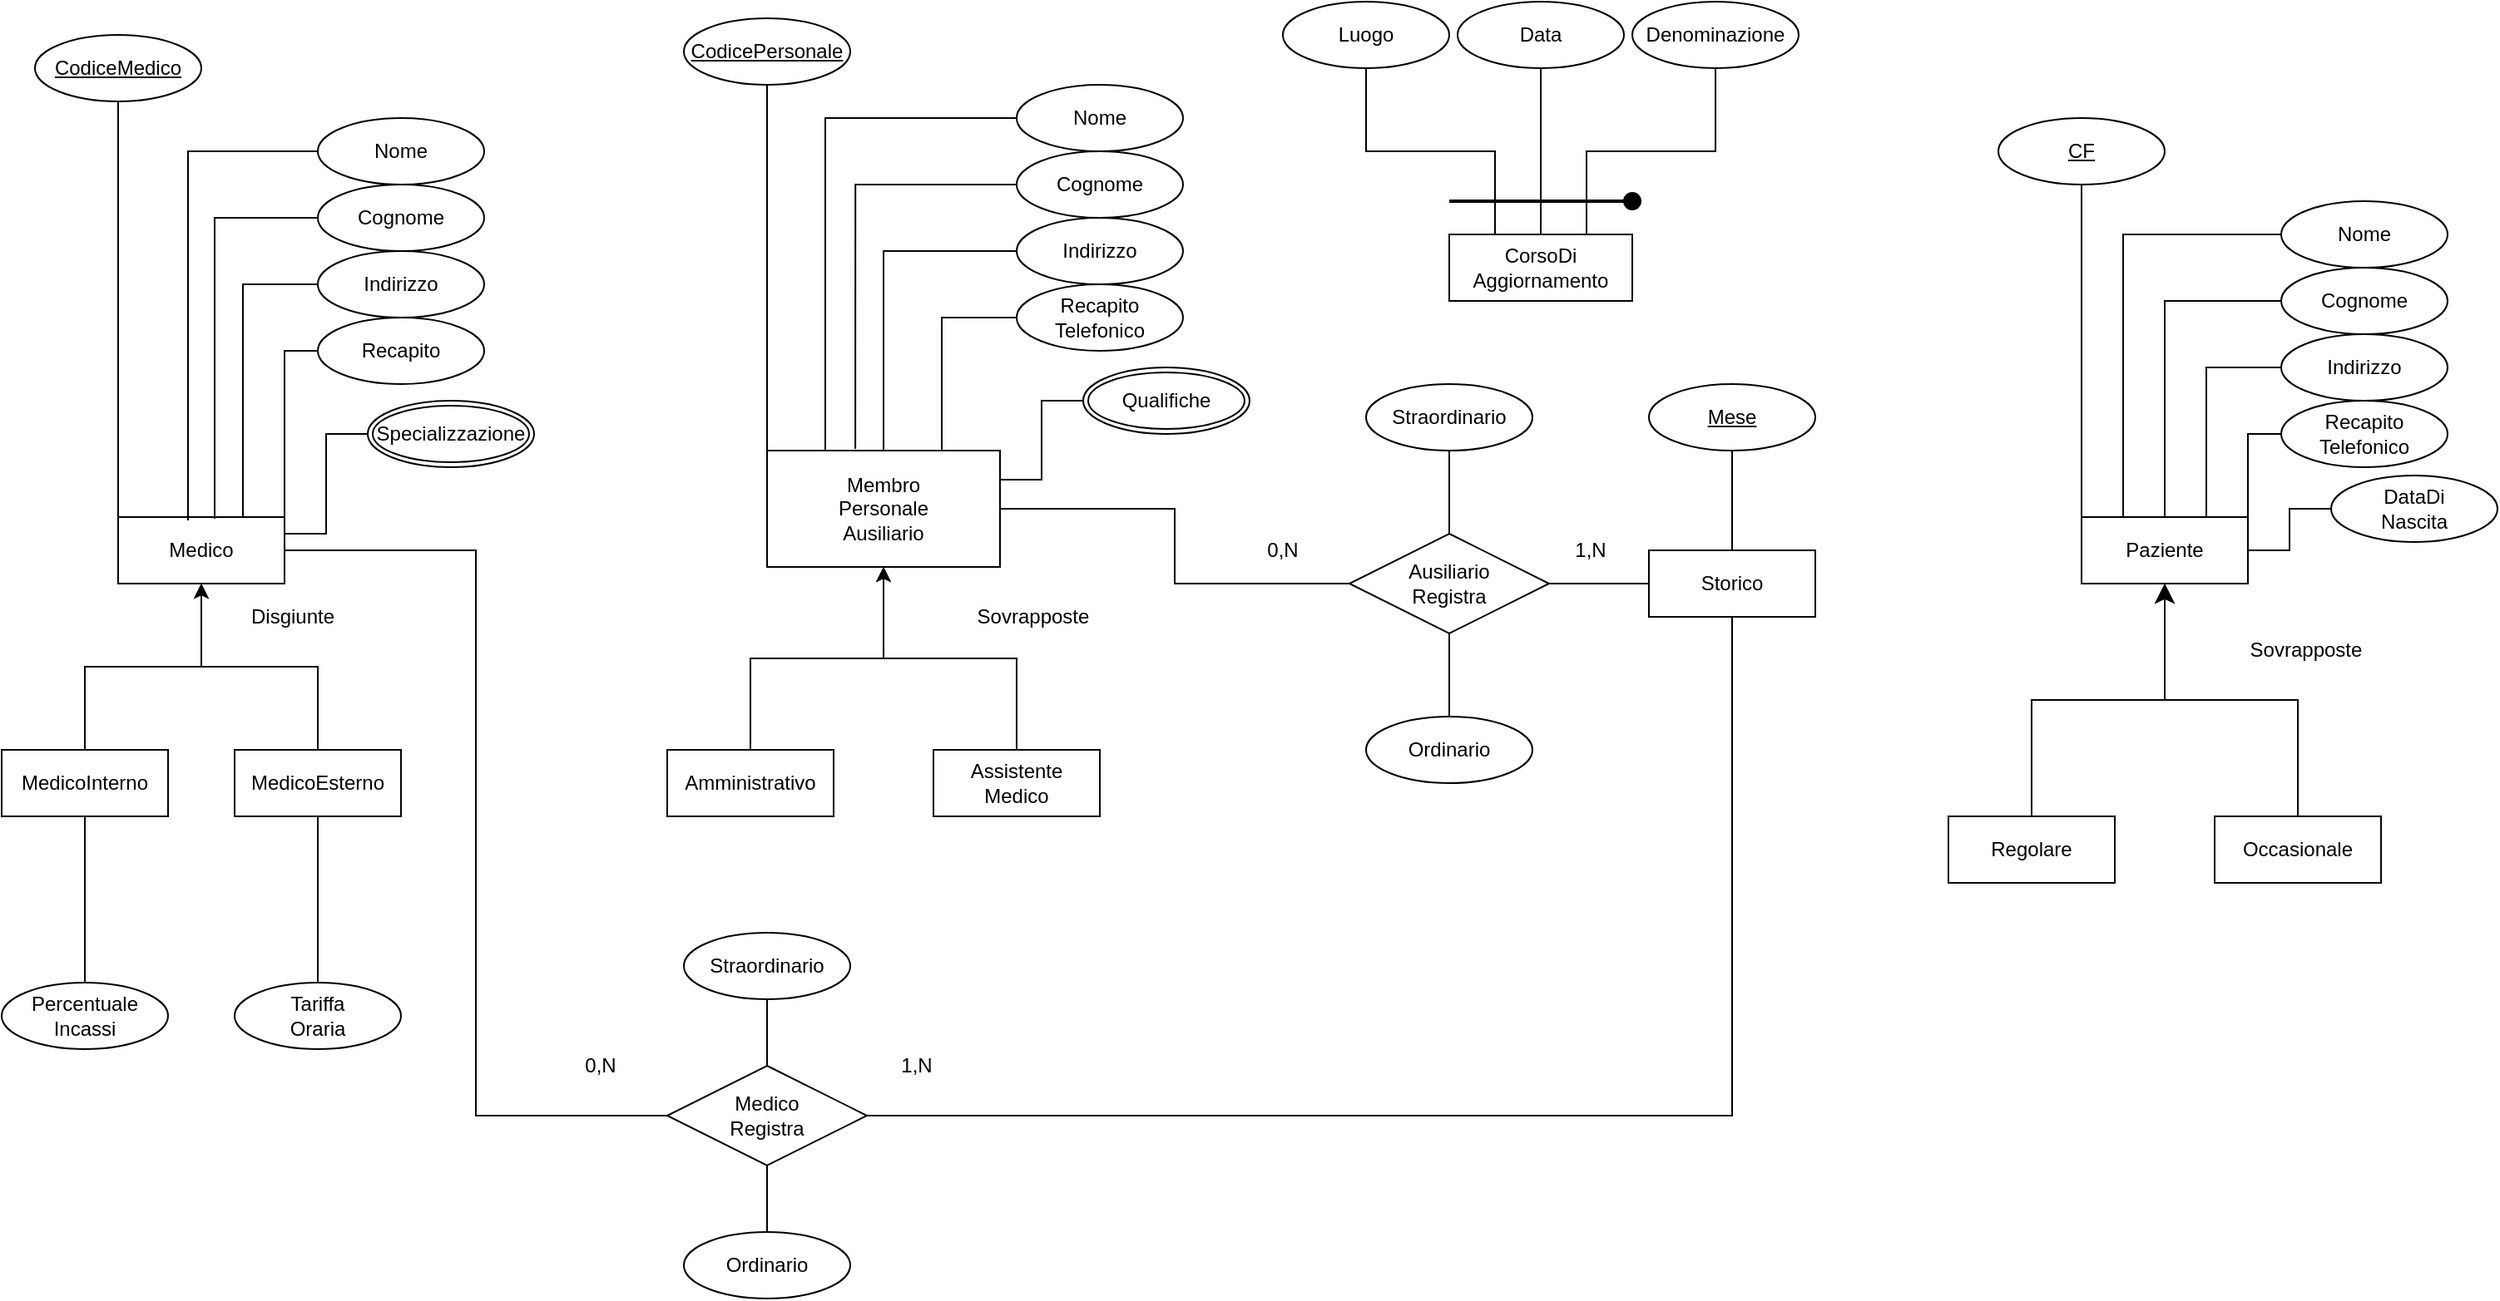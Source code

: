 <mxfile version="13.10.4" type="device"><diagram id="iQbOVw5mpR1NJPM7rXMM" name="Page-1"><mxGraphModel dx="1422" dy="794" grid="1" gridSize="10" guides="1" tooltips="1" connect="1" arrows="1" fold="1" page="1" pageScale="1" pageWidth="9000" pageHeight="9000" math="0" shadow="0"><root><mxCell id="0"/><mxCell id="1" parent="0"/><mxCell id="T-UDmz3nCFbrsfJcaqEQ-1" value="Medico" style="whiteSpace=wrap;html=1;align=center;" vertex="1" parent="1"><mxGeometry x="80" y="340" width="100" height="40" as="geometry"/></mxCell><mxCell id="T-UDmz3nCFbrsfJcaqEQ-11" style="edgeStyle=orthogonalEdgeStyle;rounded=0;orthogonalLoop=1;jettySize=auto;html=1;entryX=0.42;entryY=0.05;entryDx=0;entryDy=0;entryPerimeter=0;endArrow=none;endFill=0;" edge="1" parent="1" source="T-UDmz3nCFbrsfJcaqEQ-6" target="T-UDmz3nCFbrsfJcaqEQ-1"><mxGeometry relative="1" as="geometry"/></mxCell><mxCell id="T-UDmz3nCFbrsfJcaqEQ-6" value="Nome&lt;br&gt;" style="ellipse;whiteSpace=wrap;html=1;align=center;" vertex="1" parent="1"><mxGeometry x="200" y="100" width="100" height="40" as="geometry"/></mxCell><mxCell id="T-UDmz3nCFbrsfJcaqEQ-12" style="edgeStyle=orthogonalEdgeStyle;rounded=0;orthogonalLoop=1;jettySize=auto;html=1;entryX=0.58;entryY=0.025;entryDx=0;entryDy=0;entryPerimeter=0;endArrow=none;endFill=0;" edge="1" parent="1" source="T-UDmz3nCFbrsfJcaqEQ-7" target="T-UDmz3nCFbrsfJcaqEQ-1"><mxGeometry relative="1" as="geometry"/></mxCell><mxCell id="T-UDmz3nCFbrsfJcaqEQ-7" value="Cognome" style="ellipse;whiteSpace=wrap;html=1;align=center;" vertex="1" parent="1"><mxGeometry x="200" y="140" width="100" height="40" as="geometry"/></mxCell><mxCell id="T-UDmz3nCFbrsfJcaqEQ-13" style="edgeStyle=orthogonalEdgeStyle;rounded=0;orthogonalLoop=1;jettySize=auto;html=1;entryX=0.75;entryY=0;entryDx=0;entryDy=0;endArrow=none;endFill=0;" edge="1" parent="1" source="T-UDmz3nCFbrsfJcaqEQ-8" target="T-UDmz3nCFbrsfJcaqEQ-1"><mxGeometry relative="1" as="geometry"/></mxCell><mxCell id="T-UDmz3nCFbrsfJcaqEQ-8" value="Indirizzo" style="ellipse;whiteSpace=wrap;html=1;align=center;" vertex="1" parent="1"><mxGeometry x="200" y="180" width="100" height="40" as="geometry"/></mxCell><mxCell id="T-UDmz3nCFbrsfJcaqEQ-14" style="edgeStyle=orthogonalEdgeStyle;rounded=0;orthogonalLoop=1;jettySize=auto;html=1;entryX=1;entryY=0;entryDx=0;entryDy=0;endArrow=none;endFill=0;" edge="1" parent="1" source="T-UDmz3nCFbrsfJcaqEQ-10" target="T-UDmz3nCFbrsfJcaqEQ-1"><mxGeometry relative="1" as="geometry"/></mxCell><mxCell id="T-UDmz3nCFbrsfJcaqEQ-10" value="Recapito" style="ellipse;whiteSpace=wrap;html=1;align=center;" vertex="1" parent="1"><mxGeometry x="200" y="220" width="100" height="40" as="geometry"/></mxCell><mxCell id="T-UDmz3nCFbrsfJcaqEQ-19" style="edgeStyle=orthogonalEdgeStyle;rounded=0;orthogonalLoop=1;jettySize=auto;html=1;entryX=0;entryY=0;entryDx=0;entryDy=0;endArrow=none;endFill=0;" edge="1" parent="1" source="T-UDmz3nCFbrsfJcaqEQ-15" target="T-UDmz3nCFbrsfJcaqEQ-1"><mxGeometry relative="1" as="geometry"/></mxCell><mxCell id="T-UDmz3nCFbrsfJcaqEQ-15" value="CodiceMedico" style="ellipse;whiteSpace=wrap;html=1;align=center;fontStyle=4;" vertex="1" parent="1"><mxGeometry x="30" y="50" width="100" height="40" as="geometry"/></mxCell><mxCell id="T-UDmz3nCFbrsfJcaqEQ-22" style="edgeStyle=orthogonalEdgeStyle;rounded=0;orthogonalLoop=1;jettySize=auto;html=1;endArrow=classic;endFill=1;endSize=6;" edge="1" parent="1" source="T-UDmz3nCFbrsfJcaqEQ-20" target="T-UDmz3nCFbrsfJcaqEQ-1"><mxGeometry relative="1" as="geometry"/></mxCell><mxCell id="T-UDmz3nCFbrsfJcaqEQ-20" value="MedicoInterno" style="whiteSpace=wrap;html=1;align=center;" vertex="1" parent="1"><mxGeometry x="10" y="480" width="100" height="40" as="geometry"/></mxCell><mxCell id="T-UDmz3nCFbrsfJcaqEQ-25" style="edgeStyle=orthogonalEdgeStyle;rounded=0;orthogonalLoop=1;jettySize=auto;html=1;endArrow=classic;endFill=1;endSize=6;" edge="1" parent="1" source="T-UDmz3nCFbrsfJcaqEQ-21" target="T-UDmz3nCFbrsfJcaqEQ-1"><mxGeometry relative="1" as="geometry"/></mxCell><mxCell id="T-UDmz3nCFbrsfJcaqEQ-21" value="MedicoEsterno" style="whiteSpace=wrap;html=1;align=center;" vertex="1" parent="1"><mxGeometry x="150" y="480" width="100" height="40" as="geometry"/></mxCell><mxCell id="T-UDmz3nCFbrsfJcaqEQ-29" style="edgeStyle=orthogonalEdgeStyle;rounded=0;orthogonalLoop=1;jettySize=auto;html=1;entryX=0.5;entryY=1;entryDx=0;entryDy=0;endArrow=none;endFill=0;" edge="1" parent="1" source="T-UDmz3nCFbrsfJcaqEQ-26" target="T-UDmz3nCFbrsfJcaqEQ-20"><mxGeometry relative="1" as="geometry"/></mxCell><mxCell id="T-UDmz3nCFbrsfJcaqEQ-26" value="Percentuale&lt;br&gt;Incassi" style="ellipse;whiteSpace=wrap;html=1;align=center;" vertex="1" parent="1"><mxGeometry x="10" y="620" width="100" height="40" as="geometry"/></mxCell><mxCell id="T-UDmz3nCFbrsfJcaqEQ-30" style="edgeStyle=orthogonalEdgeStyle;rounded=0;orthogonalLoop=1;jettySize=auto;html=1;entryX=0.5;entryY=1;entryDx=0;entryDy=0;endArrow=none;endFill=0;" edge="1" parent="1" source="T-UDmz3nCFbrsfJcaqEQ-28" target="T-UDmz3nCFbrsfJcaqEQ-21"><mxGeometry relative="1" as="geometry"/></mxCell><mxCell id="T-UDmz3nCFbrsfJcaqEQ-28" value="Tariffa&lt;br&gt;Oraria" style="ellipse;whiteSpace=wrap;html=1;align=center;" vertex="1" parent="1"><mxGeometry x="150" y="620" width="100" height="40" as="geometry"/></mxCell><mxCell id="T-UDmz3nCFbrsfJcaqEQ-33" style="edgeStyle=orthogonalEdgeStyle;rounded=0;orthogonalLoop=1;jettySize=auto;html=1;entryX=1;entryY=0.25;entryDx=0;entryDy=0;endArrow=none;endFill=0;" edge="1" parent="1" source="T-UDmz3nCFbrsfJcaqEQ-31" target="T-UDmz3nCFbrsfJcaqEQ-1"><mxGeometry relative="1" as="geometry"/></mxCell><mxCell id="T-UDmz3nCFbrsfJcaqEQ-31" value="Specializzazione" style="ellipse;shape=doubleEllipse;margin=3;whiteSpace=wrap;html=1;align=center;" vertex="1" parent="1"><mxGeometry x="230" y="270" width="100" height="40" as="geometry"/></mxCell><mxCell id="T-UDmz3nCFbrsfJcaqEQ-34" value="Membro&lt;br&gt;Personale&lt;br&gt;Ausiliario" style="whiteSpace=wrap;html=1;align=center;" vertex="1" parent="1"><mxGeometry x="470" y="300" width="140" height="70" as="geometry"/></mxCell><mxCell id="T-UDmz3nCFbrsfJcaqEQ-41" style="edgeStyle=orthogonalEdgeStyle;rounded=0;orthogonalLoop=1;jettySize=auto;html=1;entryX=0;entryY=0;entryDx=0;entryDy=0;endArrow=none;endFill=0;" edge="1" parent="1" source="T-UDmz3nCFbrsfJcaqEQ-35" target="T-UDmz3nCFbrsfJcaqEQ-34"><mxGeometry relative="1" as="geometry"/></mxCell><mxCell id="T-UDmz3nCFbrsfJcaqEQ-35" value="CodicePersonale" style="ellipse;whiteSpace=wrap;html=1;align=center;fontStyle=4;" vertex="1" parent="1"><mxGeometry x="420" y="40" width="100" height="40" as="geometry"/></mxCell><mxCell id="T-UDmz3nCFbrsfJcaqEQ-45" style="edgeStyle=orthogonalEdgeStyle;rounded=0;orthogonalLoop=1;jettySize=auto;html=1;entryX=0.25;entryY=0;entryDx=0;entryDy=0;endArrow=none;endFill=0;" edge="1" parent="1" source="T-UDmz3nCFbrsfJcaqEQ-36" target="T-UDmz3nCFbrsfJcaqEQ-34"><mxGeometry relative="1" as="geometry"/></mxCell><mxCell id="T-UDmz3nCFbrsfJcaqEQ-36" value="Nome" style="ellipse;whiteSpace=wrap;html=1;align=center;" vertex="1" parent="1"><mxGeometry x="620" y="80" width="100" height="40" as="geometry"/></mxCell><mxCell id="T-UDmz3nCFbrsfJcaqEQ-69" style="edgeStyle=orthogonalEdgeStyle;rounded=0;orthogonalLoop=1;jettySize=auto;html=1;entryX=0.379;entryY=-0.014;entryDx=0;entryDy=0;entryPerimeter=0;startSize=9;endArrow=none;endFill=0;endSize=9;strokeWidth=1;" edge="1" parent="1" source="T-UDmz3nCFbrsfJcaqEQ-37" target="T-UDmz3nCFbrsfJcaqEQ-34"><mxGeometry relative="1" as="geometry"/></mxCell><mxCell id="T-UDmz3nCFbrsfJcaqEQ-37" value="Cognome" style="ellipse;whiteSpace=wrap;html=1;align=center;" vertex="1" parent="1"><mxGeometry x="620" y="120" width="100" height="40" as="geometry"/></mxCell><mxCell id="T-UDmz3nCFbrsfJcaqEQ-44" style="edgeStyle=orthogonalEdgeStyle;rounded=0;orthogonalLoop=1;jettySize=auto;html=1;entryX=0.5;entryY=0;entryDx=0;entryDy=0;endArrow=none;endFill=0;" edge="1" parent="1" source="T-UDmz3nCFbrsfJcaqEQ-38" target="T-UDmz3nCFbrsfJcaqEQ-34"><mxGeometry relative="1" as="geometry"/></mxCell><mxCell id="T-UDmz3nCFbrsfJcaqEQ-38" value="Indirizzo" style="ellipse;whiteSpace=wrap;html=1;align=center;" vertex="1" parent="1"><mxGeometry x="620" y="160" width="100" height="40" as="geometry"/></mxCell><mxCell id="T-UDmz3nCFbrsfJcaqEQ-46" style="edgeStyle=orthogonalEdgeStyle;rounded=0;orthogonalLoop=1;jettySize=auto;html=1;entryX=0.75;entryY=0;entryDx=0;entryDy=0;endArrow=none;endFill=0;" edge="1" parent="1" source="T-UDmz3nCFbrsfJcaqEQ-39" target="T-UDmz3nCFbrsfJcaqEQ-34"><mxGeometry relative="1" as="geometry"/></mxCell><mxCell id="T-UDmz3nCFbrsfJcaqEQ-39" value="Recapito&lt;br&gt;Telefonico" style="ellipse;whiteSpace=wrap;html=1;align=center;" vertex="1" parent="1"><mxGeometry x="620" y="200" width="100" height="40" as="geometry"/></mxCell><mxCell id="T-UDmz3nCFbrsfJcaqEQ-47" style="edgeStyle=orthogonalEdgeStyle;rounded=0;orthogonalLoop=1;jettySize=auto;html=1;entryX=1;entryY=0.25;entryDx=0;entryDy=0;endArrow=none;endFill=0;" edge="1" parent="1" source="T-UDmz3nCFbrsfJcaqEQ-40" target="T-UDmz3nCFbrsfJcaqEQ-34"><mxGeometry relative="1" as="geometry"/></mxCell><mxCell id="T-UDmz3nCFbrsfJcaqEQ-40" value="Qualifiche" style="ellipse;shape=doubleEllipse;margin=3;whiteSpace=wrap;html=1;align=center;" vertex="1" parent="1"><mxGeometry x="660" y="250" width="100" height="40" as="geometry"/></mxCell><mxCell id="T-UDmz3nCFbrsfJcaqEQ-50" style="edgeStyle=orthogonalEdgeStyle;rounded=0;orthogonalLoop=1;jettySize=auto;html=1;entryX=0.5;entryY=1;entryDx=0;entryDy=0;" edge="1" parent="1" source="T-UDmz3nCFbrsfJcaqEQ-48" target="T-UDmz3nCFbrsfJcaqEQ-34"><mxGeometry relative="1" as="geometry"/></mxCell><mxCell id="T-UDmz3nCFbrsfJcaqEQ-48" value="Amministrativo" style="whiteSpace=wrap;html=1;align=center;" vertex="1" parent="1"><mxGeometry x="410" y="480" width="100" height="40" as="geometry"/></mxCell><mxCell id="T-UDmz3nCFbrsfJcaqEQ-51" style="edgeStyle=orthogonalEdgeStyle;rounded=0;orthogonalLoop=1;jettySize=auto;html=1;" edge="1" parent="1" source="T-UDmz3nCFbrsfJcaqEQ-49" target="T-UDmz3nCFbrsfJcaqEQ-34"><mxGeometry relative="1" as="geometry"/></mxCell><mxCell id="T-UDmz3nCFbrsfJcaqEQ-49" value="Assistente&lt;br&gt;Medico" style="whiteSpace=wrap;html=1;align=center;" vertex="1" parent="1"><mxGeometry x="570" y="480" width="100" height="40" as="geometry"/></mxCell><mxCell id="T-UDmz3nCFbrsfJcaqEQ-55" value="Disgiunte" style="text;html=1;strokeColor=none;fillColor=none;align=center;verticalAlign=middle;whiteSpace=wrap;rounded=0;" vertex="1" parent="1"><mxGeometry x="150" y="390" width="70" height="20" as="geometry"/></mxCell><mxCell id="T-UDmz3nCFbrsfJcaqEQ-56" value="Sovrapposte" style="text;html=1;strokeColor=none;fillColor=none;align=center;verticalAlign=middle;whiteSpace=wrap;rounded=0;" vertex="1" parent="1"><mxGeometry x="580" y="390" width="100" height="20" as="geometry"/></mxCell><mxCell id="T-UDmz3nCFbrsfJcaqEQ-57" value="CorsoDi&lt;br&gt;Aggiornamento" style="whiteSpace=wrap;html=1;align=center;" vertex="1" parent="1"><mxGeometry x="880" y="170" width="110" height="40" as="geometry"/></mxCell><mxCell id="T-UDmz3nCFbrsfJcaqEQ-64" style="edgeStyle=orthogonalEdgeStyle;rounded=0;orthogonalLoop=1;jettySize=auto;html=1;entryX=0.25;entryY=0;entryDx=0;entryDy=0;startSize=9;endArrow=none;endFill=0;endSize=6;strokeWidth=1;" edge="1" parent="1" source="T-UDmz3nCFbrsfJcaqEQ-58" target="T-UDmz3nCFbrsfJcaqEQ-57"><mxGeometry relative="1" as="geometry"/></mxCell><mxCell id="T-UDmz3nCFbrsfJcaqEQ-58" value="Luogo" style="ellipse;whiteSpace=wrap;html=1;align=center;" vertex="1" parent="1"><mxGeometry x="780" y="30" width="100" height="40" as="geometry"/></mxCell><mxCell id="T-UDmz3nCFbrsfJcaqEQ-65" style="edgeStyle=orthogonalEdgeStyle;rounded=0;orthogonalLoop=1;jettySize=auto;html=1;entryX=0.5;entryY=0;entryDx=0;entryDy=0;startSize=9;endArrow=none;endFill=0;endSize=6;strokeWidth=1;" edge="1" parent="1" source="T-UDmz3nCFbrsfJcaqEQ-59" target="T-UDmz3nCFbrsfJcaqEQ-57"><mxGeometry relative="1" as="geometry"/></mxCell><mxCell id="T-UDmz3nCFbrsfJcaqEQ-59" value="Data" style="ellipse;whiteSpace=wrap;html=1;align=center;" vertex="1" parent="1"><mxGeometry x="885" y="30" width="100" height="40" as="geometry"/></mxCell><mxCell id="T-UDmz3nCFbrsfJcaqEQ-66" style="edgeStyle=orthogonalEdgeStyle;rounded=0;orthogonalLoop=1;jettySize=auto;html=1;entryX=0.75;entryY=0;entryDx=0;entryDy=0;startSize=9;endArrow=none;endFill=0;endSize=6;strokeWidth=1;" edge="1" parent="1" source="T-UDmz3nCFbrsfJcaqEQ-60" target="T-UDmz3nCFbrsfJcaqEQ-57"><mxGeometry relative="1" as="geometry"/></mxCell><mxCell id="T-UDmz3nCFbrsfJcaqEQ-60" value="Denominazione" style="ellipse;whiteSpace=wrap;html=1;align=center;" vertex="1" parent="1"><mxGeometry x="990" y="30" width="100" height="40" as="geometry"/></mxCell><mxCell id="T-UDmz3nCFbrsfJcaqEQ-67" value="" style="endArrow=oval;html=1;strokeWidth=2;endFill=1;endSize=9;" edge="1" parent="1"><mxGeometry width="50" height="50" relative="1" as="geometry"><mxPoint x="880" y="150" as="sourcePoint"/><mxPoint x="990" y="150" as="targetPoint"/></mxGeometry></mxCell><mxCell id="T-UDmz3nCFbrsfJcaqEQ-91" value="Storico" style="whiteSpace=wrap;html=1;align=center;" vertex="1" parent="1"><mxGeometry x="1000" y="360" width="100" height="40" as="geometry"/></mxCell><mxCell id="T-UDmz3nCFbrsfJcaqEQ-97" style="edgeStyle=orthogonalEdgeStyle;rounded=0;orthogonalLoop=1;jettySize=auto;html=1;startSize=9;endArrow=none;endFill=0;endSize=9;strokeWidth=1;" edge="1" parent="1" source="T-UDmz3nCFbrsfJcaqEQ-94" target="T-UDmz3nCFbrsfJcaqEQ-34"><mxGeometry relative="1" as="geometry"/></mxCell><mxCell id="T-UDmz3nCFbrsfJcaqEQ-98" style="edgeStyle=orthogonalEdgeStyle;rounded=0;orthogonalLoop=1;jettySize=auto;html=1;entryX=0;entryY=0.5;entryDx=0;entryDy=0;startSize=9;endArrow=none;endFill=0;endSize=9;strokeWidth=1;" edge="1" parent="1" source="T-UDmz3nCFbrsfJcaqEQ-94" target="T-UDmz3nCFbrsfJcaqEQ-91"><mxGeometry relative="1" as="geometry"/></mxCell><mxCell id="T-UDmz3nCFbrsfJcaqEQ-94" value="Ausiliario&lt;br&gt;Registra" style="shape=rhombus;perimeter=rhombusPerimeter;whiteSpace=wrap;html=1;align=center;" vertex="1" parent="1"><mxGeometry x="820" y="350" width="120" height="60" as="geometry"/></mxCell><mxCell id="T-UDmz3nCFbrsfJcaqEQ-96" style="edgeStyle=orthogonalEdgeStyle;rounded=0;orthogonalLoop=1;jettySize=auto;html=1;entryX=1;entryY=0.5;entryDx=0;entryDy=0;startSize=9;endArrow=none;endFill=0;endSize=9;strokeWidth=1;" edge="1" parent="1" source="T-UDmz3nCFbrsfJcaqEQ-95" target="T-UDmz3nCFbrsfJcaqEQ-1"><mxGeometry relative="1" as="geometry"/></mxCell><mxCell id="T-UDmz3nCFbrsfJcaqEQ-99" style="edgeStyle=orthogonalEdgeStyle;rounded=0;orthogonalLoop=1;jettySize=auto;html=1;entryX=0.5;entryY=1;entryDx=0;entryDy=0;startSize=9;endArrow=none;endFill=0;endSize=9;strokeWidth=1;" edge="1" parent="1" source="T-UDmz3nCFbrsfJcaqEQ-95" target="T-UDmz3nCFbrsfJcaqEQ-91"><mxGeometry relative="1" as="geometry"/></mxCell><mxCell id="T-UDmz3nCFbrsfJcaqEQ-95" value="Medico&lt;br&gt;Registra" style="shape=rhombus;perimeter=rhombusPerimeter;whiteSpace=wrap;html=1;align=center;" vertex="1" parent="1"><mxGeometry x="410" y="670" width="120" height="60" as="geometry"/></mxCell><mxCell id="T-UDmz3nCFbrsfJcaqEQ-109" style="edgeStyle=orthogonalEdgeStyle;rounded=0;orthogonalLoop=1;jettySize=auto;html=1;entryX=0.5;entryY=1;entryDx=0;entryDy=0;startSize=9;endArrow=none;endFill=0;endSize=9;strokeWidth=1;" edge="1" parent="1" source="T-UDmz3nCFbrsfJcaqEQ-101" target="T-UDmz3nCFbrsfJcaqEQ-94"><mxGeometry relative="1" as="geometry"/></mxCell><mxCell id="T-UDmz3nCFbrsfJcaqEQ-101" value="Ordinario" style="ellipse;whiteSpace=wrap;html=1;align=center;" vertex="1" parent="1"><mxGeometry x="830" y="460" width="100" height="40" as="geometry"/></mxCell><mxCell id="T-UDmz3nCFbrsfJcaqEQ-108" style="edgeStyle=orthogonalEdgeStyle;rounded=0;orthogonalLoop=1;jettySize=auto;html=1;entryX=0.5;entryY=0;entryDx=0;entryDy=0;startSize=9;endArrow=none;endFill=0;endSize=9;strokeWidth=1;" edge="1" parent="1" source="T-UDmz3nCFbrsfJcaqEQ-102" target="T-UDmz3nCFbrsfJcaqEQ-94"><mxGeometry relative="1" as="geometry"/></mxCell><mxCell id="T-UDmz3nCFbrsfJcaqEQ-102" value="Straordinario" style="ellipse;whiteSpace=wrap;html=1;align=center;" vertex="1" parent="1"><mxGeometry x="830" y="260" width="100" height="40" as="geometry"/></mxCell><mxCell id="T-UDmz3nCFbrsfJcaqEQ-107" style="edgeStyle=orthogonalEdgeStyle;rounded=0;orthogonalLoop=1;jettySize=auto;html=1;entryX=0.5;entryY=0;entryDx=0;entryDy=0;startSize=9;endArrow=none;endFill=0;endSize=9;strokeWidth=1;" edge="1" parent="1" source="T-UDmz3nCFbrsfJcaqEQ-103" target="T-UDmz3nCFbrsfJcaqEQ-95"><mxGeometry relative="1" as="geometry"/></mxCell><mxCell id="T-UDmz3nCFbrsfJcaqEQ-103" value="Straordinario" style="ellipse;whiteSpace=wrap;html=1;align=center;" vertex="1" parent="1"><mxGeometry x="420" y="590" width="100" height="40" as="geometry"/></mxCell><mxCell id="T-UDmz3nCFbrsfJcaqEQ-106" style="edgeStyle=orthogonalEdgeStyle;rounded=0;orthogonalLoop=1;jettySize=auto;html=1;entryX=0.5;entryY=1;entryDx=0;entryDy=0;startSize=9;endArrow=none;endFill=0;endSize=9;strokeWidth=1;" edge="1" parent="1" source="T-UDmz3nCFbrsfJcaqEQ-104" target="T-UDmz3nCFbrsfJcaqEQ-95"><mxGeometry relative="1" as="geometry"/></mxCell><mxCell id="T-UDmz3nCFbrsfJcaqEQ-104" value="Ordinario" style="ellipse;whiteSpace=wrap;html=1;align=center;" vertex="1" parent="1"><mxGeometry x="420" y="770" width="100" height="40" as="geometry"/></mxCell><mxCell id="T-UDmz3nCFbrsfJcaqEQ-115" style="edgeStyle=orthogonalEdgeStyle;rounded=0;orthogonalLoop=1;jettySize=auto;html=1;entryX=0.5;entryY=0;entryDx=0;entryDy=0;startSize=9;endArrow=none;endFill=0;endSize=9;strokeWidth=1;" edge="1" parent="1" source="T-UDmz3nCFbrsfJcaqEQ-114" target="T-UDmz3nCFbrsfJcaqEQ-91"><mxGeometry relative="1" as="geometry"/></mxCell><mxCell id="T-UDmz3nCFbrsfJcaqEQ-114" value="Mese" style="ellipse;whiteSpace=wrap;html=1;align=center;fontStyle=4;" vertex="1" parent="1"><mxGeometry x="1000" y="260" width="100" height="40" as="geometry"/></mxCell><mxCell id="T-UDmz3nCFbrsfJcaqEQ-116" value="0,N" style="text;html=1;strokeColor=none;fillColor=none;align=center;verticalAlign=middle;whiteSpace=wrap;rounded=0;" vertex="1" parent="1"><mxGeometry x="760" y="350" width="40" height="20" as="geometry"/></mxCell><mxCell id="T-UDmz3nCFbrsfJcaqEQ-117" value="1,N" style="text;html=1;strokeColor=none;fillColor=none;align=center;verticalAlign=middle;whiteSpace=wrap;rounded=0;" vertex="1" parent="1"><mxGeometry x="945" y="350" width="40" height="20" as="geometry"/></mxCell><mxCell id="T-UDmz3nCFbrsfJcaqEQ-118" value="1,N" style="text;html=1;strokeColor=none;fillColor=none;align=center;verticalAlign=middle;whiteSpace=wrap;rounded=0;" vertex="1" parent="1"><mxGeometry x="540" y="660" width="40" height="20" as="geometry"/></mxCell><mxCell id="T-UDmz3nCFbrsfJcaqEQ-119" value="0,N" style="text;html=1;strokeColor=none;fillColor=none;align=center;verticalAlign=middle;whiteSpace=wrap;rounded=0;" vertex="1" parent="1"><mxGeometry x="350" y="660" width="40" height="20" as="geometry"/></mxCell><mxCell id="T-UDmz3nCFbrsfJcaqEQ-120" value="Paziente" style="whiteSpace=wrap;html=1;align=center;" vertex="1" parent="1"><mxGeometry x="1260" y="340" width="100" height="40" as="geometry"/></mxCell><mxCell id="T-UDmz3nCFbrsfJcaqEQ-127" style="edgeStyle=orthogonalEdgeStyle;rounded=0;orthogonalLoop=1;jettySize=auto;html=1;entryX=0;entryY=0;entryDx=0;entryDy=0;startSize=9;endArrow=none;endFill=0;endSize=9;strokeWidth=1;" edge="1" parent="1" source="T-UDmz3nCFbrsfJcaqEQ-121" target="T-UDmz3nCFbrsfJcaqEQ-120"><mxGeometry relative="1" as="geometry"/></mxCell><mxCell id="T-UDmz3nCFbrsfJcaqEQ-121" value="CF" style="ellipse;whiteSpace=wrap;html=1;align=center;fontStyle=4;" vertex="1" parent="1"><mxGeometry x="1210" y="100" width="100" height="40" as="geometry"/></mxCell><mxCell id="T-UDmz3nCFbrsfJcaqEQ-132" style="edgeStyle=orthogonalEdgeStyle;rounded=0;orthogonalLoop=1;jettySize=auto;html=1;entryX=0.25;entryY=0;entryDx=0;entryDy=0;startSize=9;endArrow=none;endFill=0;endSize=9;strokeWidth=1;" edge="1" parent="1" source="T-UDmz3nCFbrsfJcaqEQ-123" target="T-UDmz3nCFbrsfJcaqEQ-120"><mxGeometry relative="1" as="geometry"/></mxCell><mxCell id="T-UDmz3nCFbrsfJcaqEQ-123" value="Nome" style="ellipse;whiteSpace=wrap;html=1;align=center;" vertex="1" parent="1"><mxGeometry x="1380" y="150" width="100" height="40" as="geometry"/></mxCell><mxCell id="T-UDmz3nCFbrsfJcaqEQ-129" style="edgeStyle=orthogonalEdgeStyle;rounded=0;orthogonalLoop=1;jettySize=auto;html=1;entryX=0.5;entryY=0;entryDx=0;entryDy=0;startSize=9;endArrow=none;endFill=0;endSize=9;strokeWidth=1;" edge="1" parent="1" source="T-UDmz3nCFbrsfJcaqEQ-124" target="T-UDmz3nCFbrsfJcaqEQ-120"><mxGeometry relative="1" as="geometry"/></mxCell><mxCell id="T-UDmz3nCFbrsfJcaqEQ-124" value="Cognome" style="ellipse;whiteSpace=wrap;html=1;align=center;" vertex="1" parent="1"><mxGeometry x="1380" y="190" width="100" height="40" as="geometry"/></mxCell><mxCell id="T-UDmz3nCFbrsfJcaqEQ-130" style="edgeStyle=orthogonalEdgeStyle;rounded=0;orthogonalLoop=1;jettySize=auto;html=1;entryX=0.75;entryY=0;entryDx=0;entryDy=0;startSize=9;endArrow=none;endFill=0;endSize=9;strokeWidth=1;" edge="1" parent="1" source="T-UDmz3nCFbrsfJcaqEQ-125" target="T-UDmz3nCFbrsfJcaqEQ-120"><mxGeometry relative="1" as="geometry"/></mxCell><mxCell id="T-UDmz3nCFbrsfJcaqEQ-125" value="Indirizzo" style="ellipse;whiteSpace=wrap;html=1;align=center;" vertex="1" parent="1"><mxGeometry x="1380" y="230" width="100" height="40" as="geometry"/></mxCell><mxCell id="T-UDmz3nCFbrsfJcaqEQ-131" style="edgeStyle=orthogonalEdgeStyle;rounded=0;orthogonalLoop=1;jettySize=auto;html=1;entryX=1;entryY=0;entryDx=0;entryDy=0;startSize=9;endArrow=none;endFill=0;endSize=9;strokeWidth=1;" edge="1" parent="1" source="T-UDmz3nCFbrsfJcaqEQ-126" target="T-UDmz3nCFbrsfJcaqEQ-120"><mxGeometry relative="1" as="geometry"/></mxCell><mxCell id="T-UDmz3nCFbrsfJcaqEQ-126" value="Recapito&lt;br&gt;Telefonico" style="ellipse;whiteSpace=wrap;html=1;align=center;" vertex="1" parent="1"><mxGeometry x="1380" y="270" width="100" height="40" as="geometry"/></mxCell><mxCell id="T-UDmz3nCFbrsfJcaqEQ-134" style="edgeStyle=orthogonalEdgeStyle;rounded=0;orthogonalLoop=1;jettySize=auto;html=1;entryX=1;entryY=0.5;entryDx=0;entryDy=0;startSize=9;endArrow=none;endFill=0;endSize=9;strokeWidth=1;" edge="1" parent="1" source="T-UDmz3nCFbrsfJcaqEQ-133" target="T-UDmz3nCFbrsfJcaqEQ-120"><mxGeometry relative="1" as="geometry"/></mxCell><mxCell id="T-UDmz3nCFbrsfJcaqEQ-133" value="DataDi&lt;br&gt;Nascita" style="ellipse;whiteSpace=wrap;html=1;align=center;" vertex="1" parent="1"><mxGeometry x="1410" y="315" width="100" height="40" as="geometry"/></mxCell><mxCell id="T-UDmz3nCFbrsfJcaqEQ-137" style="edgeStyle=orthogonalEdgeStyle;rounded=0;orthogonalLoop=1;jettySize=auto;html=1;entryX=0.5;entryY=1;entryDx=0;entryDy=0;startSize=9;endArrow=classic;endFill=1;endSize=9;strokeWidth=1;" edge="1" parent="1" source="T-UDmz3nCFbrsfJcaqEQ-135" target="T-UDmz3nCFbrsfJcaqEQ-120"><mxGeometry relative="1" as="geometry"/></mxCell><mxCell id="T-UDmz3nCFbrsfJcaqEQ-135" value="Regolare" style="whiteSpace=wrap;html=1;align=center;" vertex="1" parent="1"><mxGeometry x="1180" y="520" width="100" height="40" as="geometry"/></mxCell><mxCell id="T-UDmz3nCFbrsfJcaqEQ-138" style="edgeStyle=orthogonalEdgeStyle;rounded=0;orthogonalLoop=1;jettySize=auto;html=1;startSize=9;endArrow=classic;endFill=1;endSize=9;strokeWidth=1;" edge="1" parent="1" source="T-UDmz3nCFbrsfJcaqEQ-136" target="T-UDmz3nCFbrsfJcaqEQ-120"><mxGeometry relative="1" as="geometry"/></mxCell><mxCell id="T-UDmz3nCFbrsfJcaqEQ-136" value="Occasionale" style="whiteSpace=wrap;html=1;align=center;" vertex="1" parent="1"><mxGeometry x="1340" y="520" width="100" height="40" as="geometry"/></mxCell><mxCell id="T-UDmz3nCFbrsfJcaqEQ-139" value="Sovrapposte" style="text;html=1;strokeColor=none;fillColor=none;align=center;verticalAlign=middle;whiteSpace=wrap;rounded=0;" vertex="1" parent="1"><mxGeometry x="1350" y="410" width="90" height="20" as="geometry"/></mxCell></root></mxGraphModel></diagram></mxfile>
